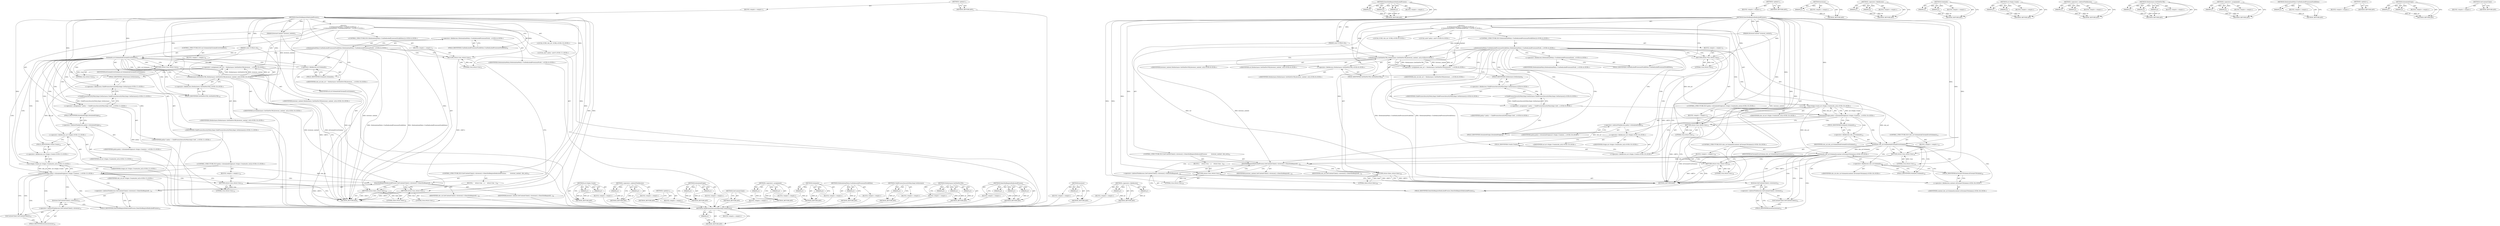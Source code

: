 digraph "GetContentClient" {
vulnerable_117 [label=<(METHOD,SiteInstance.GetSiteForURL)>];
vulnerable_118 [label=<(PARAM,p1)>];
vulnerable_119 [label=<(PARAM,p2)>];
vulnerable_120 [label=<(PARAM,p3)>];
vulnerable_121 [label=<(BLOCK,&lt;empty&gt;,&lt;empty&gt;)>];
vulnerable_122 [label=<(METHOD_RETURN,ANY)>];
vulnerable_142 [label=<(METHOD,DoesSiteRequireDedicatedProcess)>];
vulnerable_143 [label=<(PARAM,p1)>];
vulnerable_144 [label=<(PARAM,p2)>];
vulnerable_145 [label=<(PARAM,p3)>];
vulnerable_146 [label=<(BLOCK,&lt;empty&gt;,&lt;empty&gt;)>];
vulnerable_147 [label=<(METHOD_RETURN,ANY)>];
vulnerable_6 [label=<(METHOD,&lt;global&gt;)<SUB>1</SUB>>];
vulnerable_7 [label=<(BLOCK,&lt;empty&gt;,&lt;empty&gt;)<SUB>1</SUB>>];
vulnerable_8 [label=<(METHOD,DoesSiteRequireDedicatedProcess)<SUB>1</SUB>>];
vulnerable_9 [label=<(PARAM,BrowserContext* browser_context)<SUB>2</SUB>>];
vulnerable_10 [label=<(PARAM,const GURL&amp; url)<SUB>3</SUB>>];
vulnerable_11 [label="<(BLOCK,{
   if (SiteIsolationPolicy::UseDedicatedProce...,{
   if (SiteIsolationPolicy::UseDedicatedProce...)<SUB>3</SUB>>"];
vulnerable_12 [label="<(CONTROL_STRUCTURE,IF,if (SiteIsolationPolicy::UseDedicatedProcessesForAllSites()))<SUB>4</SUB>>"];
vulnerable_13 [label="<(SiteIsolationPolicy.UseDedicatedProcessesForAllSites,SiteIsolationPolicy::UseDedicatedProcessesForAl...)<SUB>4</SUB>>"];
vulnerable_14 [label="<(&lt;operator&gt;.fieldAccess,SiteIsolationPolicy::UseDedicatedProcessesForAl...)<SUB>4</SUB>>"];
vulnerable_15 [label="<(IDENTIFIER,SiteIsolationPolicy,SiteIsolationPolicy::UseDedicatedProcessesForAl...)<SUB>4</SUB>>"];
vulnerable_16 [label=<(FIELD_IDENTIFIER,UseDedicatedProcessesForAllSites,UseDedicatedProcessesForAllSites)<SUB>4</SUB>>];
vulnerable_17 [label=<(BLOCK,&lt;empty&gt;,&lt;empty&gt;)<SUB>5</SUB>>];
vulnerable_18 [label=<(RETURN,return true;,return true;)<SUB>5</SUB>>];
vulnerable_19 [label=<(LITERAL,true,return true;)<SUB>5</SUB>>];
vulnerable_20 [label=<(CONTROL_STRUCTURE,IF,if (url.SchemeIs(kChromeErrorScheme)))<SUB>7</SUB>>];
vulnerable_21 [label=<(SchemeIs,url.SchemeIs(kChromeErrorScheme))<SUB>7</SUB>>];
vulnerable_22 [label=<(&lt;operator&gt;.fieldAccess,url.SchemeIs)<SUB>7</SUB>>];
vulnerable_23 [label=<(IDENTIFIER,url,url.SchemeIs(kChromeErrorScheme))<SUB>7</SUB>>];
vulnerable_24 [label=<(FIELD_IDENTIFIER,SchemeIs,SchemeIs)<SUB>7</SUB>>];
vulnerable_25 [label=<(IDENTIFIER,kChromeErrorScheme,url.SchemeIs(kChromeErrorScheme))<SUB>7</SUB>>];
vulnerable_26 [label=<(BLOCK,&lt;empty&gt;,&lt;empty&gt;)<SUB>8</SUB>>];
vulnerable_27 [label=<(RETURN,return true;,return true;)<SUB>8</SUB>>];
vulnerable_28 [label=<(LITERAL,true,return true;)<SUB>8</SUB>>];
vulnerable_29 [label="<(LOCAL,GURL site_url: GURL)<SUB>10</SUB>>"];
vulnerable_30 [label="<(&lt;operator&gt;.assignment,site_url = SiteInstance::GetSiteForURL(browser_...)<SUB>10</SUB>>"];
vulnerable_31 [label="<(IDENTIFIER,site_url,site_url = SiteInstance::GetSiteForURL(browser_...)<SUB>10</SUB>>"];
vulnerable_32 [label="<(SiteInstance.GetSiteForURL,SiteInstance::GetSiteForURL(browser_context, url))<SUB>10</SUB>>"];
vulnerable_33 [label="<(&lt;operator&gt;.fieldAccess,SiteInstance::GetSiteForURL)<SUB>10</SUB>>"];
vulnerable_34 [label="<(IDENTIFIER,SiteInstance,SiteInstance::GetSiteForURL(browser_context, url))<SUB>10</SUB>>"];
vulnerable_35 [label=<(FIELD_IDENTIFIER,GetSiteForURL,GetSiteForURL)<SUB>10</SUB>>];
vulnerable_36 [label="<(IDENTIFIER,browser_context,SiteInstance::GetSiteForURL(browser_context, url))<SUB>10</SUB>>"];
vulnerable_37 [label="<(IDENTIFIER,url,SiteInstance::GetSiteForURL(browser_context, url))<SUB>10</SUB>>"];
vulnerable_38 [label="<(LOCAL,auto* policy: auto*)<SUB>11</SUB>>"];
vulnerable_39 [label="<(&lt;operator&gt;.assignment,* policy = ChildProcessSecurityPolicyImpl::GetI...)<SUB>11</SUB>>"];
vulnerable_40 [label="<(IDENTIFIER,policy,* policy = ChildProcessSecurityPolicyImpl::GetI...)<SUB>11</SUB>>"];
vulnerable_41 [label="<(ChildProcessSecurityPolicyImpl.GetInstance,ChildProcessSecurityPolicyImpl::GetInstance())<SUB>11</SUB>>"];
vulnerable_42 [label="<(&lt;operator&gt;.fieldAccess,ChildProcessSecurityPolicyImpl::GetInstance)<SUB>11</SUB>>"];
vulnerable_43 [label="<(IDENTIFIER,ChildProcessSecurityPolicyImpl,ChildProcessSecurityPolicyImpl::GetInstance())<SUB>11</SUB>>"];
vulnerable_44 [label=<(FIELD_IDENTIFIER,GetInstance,GetInstance)<SUB>11</SUB>>];
vulnerable_45 [label="<(CONTROL_STRUCTURE,IF,if (policy-&gt;IsIsolatedOrigin(url::Origin::Create(site_url))))<SUB>12</SUB>>"];
vulnerable_46 [label="<(IsIsolatedOrigin,policy-&gt;IsIsolatedOrigin(url::Origin::Create(si...)<SUB>12</SUB>>"];
vulnerable_47 [label=<(&lt;operator&gt;.indirectFieldAccess,policy-&gt;IsIsolatedOrigin)<SUB>12</SUB>>];
vulnerable_48 [label="<(IDENTIFIER,policy,policy-&gt;IsIsolatedOrigin(url::Origin::Create(si...)<SUB>12</SUB>>"];
vulnerable_49 [label=<(FIELD_IDENTIFIER,IsIsolatedOrigin,IsIsolatedOrigin)<SUB>12</SUB>>];
vulnerable_50 [label="<(url.Origin.Create,url::Origin::Create(site_url))<SUB>12</SUB>>"];
vulnerable_51 [label="<(&lt;operator&gt;.fieldAccess,url::Origin::Create)<SUB>12</SUB>>"];
vulnerable_52 [label="<(&lt;operator&gt;.fieldAccess,url::Origin)<SUB>12</SUB>>"];
vulnerable_53 [label="<(IDENTIFIER,url,url::Origin::Create(site_url))<SUB>12</SUB>>"];
vulnerable_54 [label="<(IDENTIFIER,Origin,url::Origin::Create(site_url))<SUB>12</SUB>>"];
vulnerable_55 [label=<(FIELD_IDENTIFIER,Create,Create)<SUB>12</SUB>>];
vulnerable_56 [label="<(IDENTIFIER,site_url,url::Origin::Create(site_url))<SUB>12</SUB>>"];
vulnerable_57 [label=<(BLOCK,&lt;empty&gt;,&lt;empty&gt;)<SUB>13</SUB>>];
vulnerable_58 [label=<(RETURN,return true;,return true;)<SUB>13</SUB>>];
vulnerable_59 [label=<(LITERAL,true,return true;)<SUB>13</SUB>>];
vulnerable_60 [label=<(CONTROL_STRUCTURE,IF,if (GetContentClient()-&gt;browser()-&gt;DoesSiteRequireDedicatedProcess(
          browser_context, site_url)))<SUB>15</SUB>>];
vulnerable_61 [label=<(DoesSiteRequireDedicatedProcess,GetContentClient()-&gt;browser()-&gt;DoesSiteRequireD...)<SUB>15</SUB>>];
vulnerable_62 [label=<(&lt;operator&gt;.indirectFieldAccess,GetContentClient()-&gt;browser()-&gt;DoesSiteRequireD...)<SUB>15</SUB>>];
vulnerable_63 [label=<(browser,GetContentClient()-&gt;browser())<SUB>15</SUB>>];
vulnerable_64 [label=<(&lt;operator&gt;.indirectFieldAccess,GetContentClient()-&gt;browser)<SUB>15</SUB>>];
vulnerable_65 [label=<(GetContentClient,GetContentClient())<SUB>15</SUB>>];
vulnerable_66 [label=<(FIELD_IDENTIFIER,browser,browser)<SUB>15</SUB>>];
vulnerable_67 [label=<(FIELD_IDENTIFIER,DoesSiteRequireDedicatedProcess,DoesSiteRequireDedicatedProcess)<SUB>15</SUB>>];
vulnerable_68 [label=<(IDENTIFIER,browser_context,GetContentClient()-&gt;browser()-&gt;DoesSiteRequireD...)<SUB>16</SUB>>];
vulnerable_69 [label=<(IDENTIFIER,site_url,GetContentClient()-&gt;browser()-&gt;DoesSiteRequireD...)<SUB>16</SUB>>];
vulnerable_70 [label=<(BLOCK,{
    return true;
  },{
    return true;
  })<SUB>16</SUB>>];
vulnerable_71 [label=<(RETURN,return true;,return true;)<SUB>17</SUB>>];
vulnerable_72 [label=<(LITERAL,true,return true;)<SUB>17</SUB>>];
vulnerable_73 [label=<(RETURN,return false;,return false;)<SUB>20</SUB>>];
vulnerable_74 [label=<(LITERAL,false,return false;)<SUB>20</SUB>>];
vulnerable_75 [label=<(METHOD_RETURN,bool)<SUB>1</SUB>>];
vulnerable_77 [label=<(METHOD_RETURN,ANY)<SUB>1</SUB>>];
vulnerable_148 [label=<(METHOD,browser)>];
vulnerable_149 [label=<(PARAM,p1)>];
vulnerable_150 [label=<(BLOCK,&lt;empty&gt;,&lt;empty&gt;)>];
vulnerable_151 [label=<(METHOD_RETURN,ANY)>];
vulnerable_102 [label=<(METHOD,&lt;operator&gt;.fieldAccess)>];
vulnerable_103 [label=<(PARAM,p1)>];
vulnerable_104 [label=<(PARAM,p2)>];
vulnerable_105 [label=<(BLOCK,&lt;empty&gt;,&lt;empty&gt;)>];
vulnerable_106 [label=<(METHOD_RETURN,ANY)>];
vulnerable_137 [label=<(METHOD,url.Origin.Create)>];
vulnerable_138 [label=<(PARAM,p1)>];
vulnerable_139 [label=<(PARAM,p2)>];
vulnerable_140 [label=<(BLOCK,&lt;empty&gt;,&lt;empty&gt;)>];
vulnerable_141 [label=<(METHOD_RETURN,ANY)>];
vulnerable_132 [label=<(METHOD,&lt;operator&gt;.indirectFieldAccess)>];
vulnerable_133 [label=<(PARAM,p1)>];
vulnerable_134 [label=<(PARAM,p2)>];
vulnerable_135 [label=<(BLOCK,&lt;empty&gt;,&lt;empty&gt;)>];
vulnerable_136 [label=<(METHOD_RETURN,ANY)>];
vulnerable_127 [label=<(METHOD,IsIsolatedOrigin)>];
vulnerable_128 [label=<(PARAM,p1)>];
vulnerable_129 [label=<(PARAM,p2)>];
vulnerable_130 [label=<(BLOCK,&lt;empty&gt;,&lt;empty&gt;)>];
vulnerable_131 [label=<(METHOD_RETURN,ANY)>];
vulnerable_112 [label=<(METHOD,&lt;operator&gt;.assignment)>];
vulnerable_113 [label=<(PARAM,p1)>];
vulnerable_114 [label=<(PARAM,p2)>];
vulnerable_115 [label=<(BLOCK,&lt;empty&gt;,&lt;empty&gt;)>];
vulnerable_116 [label=<(METHOD_RETURN,ANY)>];
vulnerable_107 [label=<(METHOD,SchemeIs)>];
vulnerable_108 [label=<(PARAM,p1)>];
vulnerable_109 [label=<(PARAM,p2)>];
vulnerable_110 [label=<(BLOCK,&lt;empty&gt;,&lt;empty&gt;)>];
vulnerable_111 [label=<(METHOD_RETURN,ANY)>];
vulnerable_98 [label=<(METHOD,SiteIsolationPolicy.UseDedicatedProcessesForAllSites)>];
vulnerable_99 [label=<(PARAM,p1)>];
vulnerable_100 [label=<(BLOCK,&lt;empty&gt;,&lt;empty&gt;)>];
vulnerable_101 [label=<(METHOD_RETURN,ANY)>];
vulnerable_92 [label=<(METHOD,&lt;global&gt;)<SUB>1</SUB>>];
vulnerable_93 [label=<(BLOCK,&lt;empty&gt;,&lt;empty&gt;)>];
vulnerable_94 [label=<(METHOD_RETURN,ANY)>];
vulnerable_123 [label=<(METHOD,ChildProcessSecurityPolicyImpl.GetInstance)>];
vulnerable_124 [label=<(PARAM,p1)>];
vulnerable_125 [label=<(BLOCK,&lt;empty&gt;,&lt;empty&gt;)>];
vulnerable_126 [label=<(METHOD_RETURN,ANY)>];
vulnerable_152 [label=<(METHOD,GetContentClient)>];
vulnerable_153 [label=<(BLOCK,&lt;empty&gt;,&lt;empty&gt;)>];
vulnerable_154 [label=<(METHOD_RETURN,ANY)>];
fixed_129 [label=<(METHOD,ChildProcessSecurityPolicyImpl.GetInstance)>];
fixed_130 [label=<(PARAM,p1)>];
fixed_131 [label=<(BLOCK,&lt;empty&gt;,&lt;empty&gt;)>];
fixed_132 [label=<(METHOD_RETURN,ANY)>];
fixed_153 [label=<(METHOD,DoesSiteRequireDedicatedProcess)>];
fixed_154 [label=<(PARAM,p1)>];
fixed_155 [label=<(PARAM,p2)>];
fixed_156 [label=<(PARAM,p3)>];
fixed_157 [label=<(BLOCK,&lt;empty&gt;,&lt;empty&gt;)>];
fixed_158 [label=<(METHOD_RETURN,ANY)>];
fixed_6 [label=<(METHOD,&lt;global&gt;)<SUB>1</SUB>>];
fixed_7 [label=<(BLOCK,&lt;empty&gt;,&lt;empty&gt;)<SUB>1</SUB>>];
fixed_8 [label=<(METHOD,DoesSiteRequireDedicatedProcess)<SUB>1</SUB>>];
fixed_9 [label=<(PARAM,BrowserContext* browser_context)<SUB>2</SUB>>];
fixed_10 [label=<(PARAM,const GURL&amp; url)<SUB>3</SUB>>];
fixed_11 [label="<(BLOCK,{
   if (SiteIsolationPolicy::UseDedicatedProce...,{
   if (SiteIsolationPolicy::UseDedicatedProce...)<SUB>3</SUB>>"];
fixed_12 [label="<(CONTROL_STRUCTURE,IF,if (SiteIsolationPolicy::UseDedicatedProcessesForAllSites()))<SUB>4</SUB>>"];
fixed_13 [label="<(SiteIsolationPolicy.UseDedicatedProcessesForAllSites,SiteIsolationPolicy::UseDedicatedProcessesForAl...)<SUB>4</SUB>>"];
fixed_14 [label="<(&lt;operator&gt;.fieldAccess,SiteIsolationPolicy::UseDedicatedProcessesForAl...)<SUB>4</SUB>>"];
fixed_15 [label="<(IDENTIFIER,SiteIsolationPolicy,SiteIsolationPolicy::UseDedicatedProcessesForAl...)<SUB>4</SUB>>"];
fixed_16 [label=<(FIELD_IDENTIFIER,UseDedicatedProcessesForAllSites,UseDedicatedProcessesForAllSites)<SUB>4</SUB>>];
fixed_17 [label=<(BLOCK,&lt;empty&gt;,&lt;empty&gt;)<SUB>5</SUB>>];
fixed_18 [label=<(RETURN,return true;,return true;)<SUB>5</SUB>>];
fixed_19 [label=<(LITERAL,true,return true;)<SUB>5</SUB>>];
fixed_20 [label="<(LOCAL,GURL site_url: GURL)<SUB>8</SUB>>"];
fixed_21 [label="<(&lt;operator&gt;.assignment,site_url = SiteInstance::GetSiteForURL(browser_...)<SUB>8</SUB>>"];
fixed_22 [label="<(IDENTIFIER,site_url,site_url = SiteInstance::GetSiteForURL(browser_...)<SUB>8</SUB>>"];
fixed_23 [label="<(SiteInstance.GetSiteForURL,SiteInstance::GetSiteForURL(browser_context, url))<SUB>8</SUB>>"];
fixed_24 [label="<(&lt;operator&gt;.fieldAccess,SiteInstance::GetSiteForURL)<SUB>8</SUB>>"];
fixed_25 [label="<(IDENTIFIER,SiteInstance,SiteInstance::GetSiteForURL(browser_context, url))<SUB>8</SUB>>"];
fixed_26 [label=<(FIELD_IDENTIFIER,GetSiteForURL,GetSiteForURL)<SUB>8</SUB>>];
fixed_27 [label="<(IDENTIFIER,browser_context,SiteInstance::GetSiteForURL(browser_context, url))<SUB>8</SUB>>"];
fixed_28 [label="<(IDENTIFIER,url,SiteInstance::GetSiteForURL(browser_context, url))<SUB>8</SUB>>"];
fixed_29 [label="<(LOCAL,auto* policy: auto*)<SUB>9</SUB>>"];
fixed_30 [label="<(&lt;operator&gt;.assignment,* policy = ChildProcessSecurityPolicyImpl::GetI...)<SUB>9</SUB>>"];
fixed_31 [label="<(IDENTIFIER,policy,* policy = ChildProcessSecurityPolicyImpl::GetI...)<SUB>9</SUB>>"];
fixed_32 [label="<(ChildProcessSecurityPolicyImpl.GetInstance,ChildProcessSecurityPolicyImpl::GetInstance())<SUB>9</SUB>>"];
fixed_33 [label="<(&lt;operator&gt;.fieldAccess,ChildProcessSecurityPolicyImpl::GetInstance)<SUB>9</SUB>>"];
fixed_34 [label="<(IDENTIFIER,ChildProcessSecurityPolicyImpl,ChildProcessSecurityPolicyImpl::GetInstance())<SUB>9</SUB>>"];
fixed_35 [label=<(FIELD_IDENTIFIER,GetInstance,GetInstance)<SUB>9</SUB>>];
fixed_36 [label="<(CONTROL_STRUCTURE,IF,if (policy-&gt;IsIsolatedOrigin(url::Origin::Create(site_url))))<SUB>10</SUB>>"];
fixed_37 [label="<(IsIsolatedOrigin,policy-&gt;IsIsolatedOrigin(url::Origin::Create(si...)<SUB>10</SUB>>"];
fixed_38 [label=<(&lt;operator&gt;.indirectFieldAccess,policy-&gt;IsIsolatedOrigin)<SUB>10</SUB>>];
fixed_39 [label="<(IDENTIFIER,policy,policy-&gt;IsIsolatedOrigin(url::Origin::Create(si...)<SUB>10</SUB>>"];
fixed_40 [label=<(FIELD_IDENTIFIER,IsIsolatedOrigin,IsIsolatedOrigin)<SUB>10</SUB>>];
fixed_41 [label="<(url.Origin.Create,url::Origin::Create(site_url))<SUB>10</SUB>>"];
fixed_42 [label="<(&lt;operator&gt;.fieldAccess,url::Origin::Create)<SUB>10</SUB>>"];
fixed_43 [label="<(&lt;operator&gt;.fieldAccess,url::Origin)<SUB>10</SUB>>"];
fixed_44 [label="<(IDENTIFIER,url,url::Origin::Create(site_url))<SUB>10</SUB>>"];
fixed_45 [label="<(IDENTIFIER,Origin,url::Origin::Create(site_url))<SUB>10</SUB>>"];
fixed_46 [label=<(FIELD_IDENTIFIER,Create,Create)<SUB>10</SUB>>];
fixed_47 [label="<(IDENTIFIER,site_url,url::Origin::Create(site_url))<SUB>10</SUB>>"];
fixed_48 [label=<(BLOCK,&lt;empty&gt;,&lt;empty&gt;)<SUB>11</SUB>>];
fixed_49 [label=<(RETURN,return true;,return true;)<SUB>11</SUB>>];
fixed_50 [label=<(LITERAL,true,return true;)<SUB>11</SUB>>];
fixed_51 [label=<(CONTROL_STRUCTURE,IF,if (site_url.SchemeIs(kChromeErrorScheme)))<SUB>13</SUB>>];
fixed_52 [label=<(SchemeIs,site_url.SchemeIs(kChromeErrorScheme))<SUB>13</SUB>>];
fixed_53 [label=<(&lt;operator&gt;.fieldAccess,site_url.SchemeIs)<SUB>13</SUB>>];
fixed_54 [label=<(IDENTIFIER,site_url,site_url.SchemeIs(kChromeErrorScheme))<SUB>13</SUB>>];
fixed_55 [label=<(FIELD_IDENTIFIER,SchemeIs,SchemeIs)<SUB>13</SUB>>];
fixed_56 [label=<(IDENTIFIER,kChromeErrorScheme,site_url.SchemeIs(kChromeErrorScheme))<SUB>13</SUB>>];
fixed_57 [label=<(BLOCK,&lt;empty&gt;,&lt;empty&gt;)<SUB>14</SUB>>];
fixed_58 [label=<(RETURN,return true;,return true;)<SUB>14</SUB>>];
fixed_59 [label=<(LITERAL,true,return true;)<SUB>14</SUB>>];
fixed_60 [label="<(CONTROL_STRUCTURE,IF,if (site_url.SchemeIs(content::kChromeUIScheme)))<SUB>18</SUB>>"];
fixed_61 [label="<(SchemeIs,site_url.SchemeIs(content::kChromeUIScheme))<SUB>18</SUB>>"];
fixed_62 [label=<(&lt;operator&gt;.fieldAccess,site_url.SchemeIs)<SUB>18</SUB>>];
fixed_63 [label="<(IDENTIFIER,site_url,site_url.SchemeIs(content::kChromeUIScheme))<SUB>18</SUB>>"];
fixed_64 [label=<(FIELD_IDENTIFIER,SchemeIs,SchemeIs)<SUB>18</SUB>>];
fixed_65 [label="<(&lt;operator&gt;.fieldAccess,content::kChromeUIScheme)<SUB>18</SUB>>"];
fixed_66 [label="<(IDENTIFIER,content,site_url.SchemeIs(content::kChromeUIScheme))<SUB>18</SUB>>"];
fixed_67 [label=<(FIELD_IDENTIFIER,kChromeUIScheme,kChromeUIScheme)<SUB>18</SUB>>];
fixed_68 [label=<(BLOCK,&lt;empty&gt;,&lt;empty&gt;)<SUB>19</SUB>>];
fixed_69 [label=<(RETURN,return true;,return true;)<SUB>19</SUB>>];
fixed_70 [label=<(LITERAL,true,return true;)<SUB>19</SUB>>];
fixed_71 [label=<(CONTROL_STRUCTURE,IF,if (GetContentClient()-&gt;browser()-&gt;DoesSiteRequireDedicatedProcess(
          browser_context, site_url)))<SUB>21</SUB>>];
fixed_72 [label=<(DoesSiteRequireDedicatedProcess,GetContentClient()-&gt;browser()-&gt;DoesSiteRequireD...)<SUB>21</SUB>>];
fixed_73 [label=<(&lt;operator&gt;.indirectFieldAccess,GetContentClient()-&gt;browser()-&gt;DoesSiteRequireD...)<SUB>21</SUB>>];
fixed_74 [label=<(browser,GetContentClient()-&gt;browser())<SUB>21</SUB>>];
fixed_75 [label=<(&lt;operator&gt;.indirectFieldAccess,GetContentClient()-&gt;browser)<SUB>21</SUB>>];
fixed_76 [label=<(GetContentClient,GetContentClient())<SUB>21</SUB>>];
fixed_77 [label=<(FIELD_IDENTIFIER,browser,browser)<SUB>21</SUB>>];
fixed_78 [label=<(FIELD_IDENTIFIER,DoesSiteRequireDedicatedProcess,DoesSiteRequireDedicatedProcess)<SUB>21</SUB>>];
fixed_79 [label=<(IDENTIFIER,browser_context,GetContentClient()-&gt;browser()-&gt;DoesSiteRequireD...)<SUB>22</SUB>>];
fixed_80 [label=<(IDENTIFIER,site_url,GetContentClient()-&gt;browser()-&gt;DoesSiteRequireD...)<SUB>22</SUB>>];
fixed_81 [label=<(BLOCK,{
    return true;
  },{
    return true;
  })<SUB>22</SUB>>];
fixed_82 [label=<(RETURN,return true;,return true;)<SUB>23</SUB>>];
fixed_83 [label=<(LITERAL,true,return true;)<SUB>23</SUB>>];
fixed_84 [label=<(RETURN,return false;,return false;)<SUB>26</SUB>>];
fixed_85 [label=<(LITERAL,false,return false;)<SUB>26</SUB>>];
fixed_86 [label=<(METHOD_RETURN,bool)<SUB>1</SUB>>];
fixed_88 [label=<(METHOD_RETURN,ANY)<SUB>1</SUB>>];
fixed_159 [label=<(METHOD,browser)>];
fixed_160 [label=<(PARAM,p1)>];
fixed_161 [label=<(BLOCK,&lt;empty&gt;,&lt;empty&gt;)>];
fixed_162 [label=<(METHOD_RETURN,ANY)>];
fixed_113 [label=<(METHOD,&lt;operator&gt;.fieldAccess)>];
fixed_114 [label=<(PARAM,p1)>];
fixed_115 [label=<(PARAM,p2)>];
fixed_116 [label=<(BLOCK,&lt;empty&gt;,&lt;empty&gt;)>];
fixed_117 [label=<(METHOD_RETURN,ANY)>];
fixed_148 [label=<(METHOD,SchemeIs)>];
fixed_149 [label=<(PARAM,p1)>];
fixed_150 [label=<(PARAM,p2)>];
fixed_151 [label=<(BLOCK,&lt;empty&gt;,&lt;empty&gt;)>];
fixed_152 [label=<(METHOD_RETURN,ANY)>];
fixed_143 [label=<(METHOD,url.Origin.Create)>];
fixed_144 [label=<(PARAM,p1)>];
fixed_145 [label=<(PARAM,p2)>];
fixed_146 [label=<(BLOCK,&lt;empty&gt;,&lt;empty&gt;)>];
fixed_147 [label=<(METHOD_RETURN,ANY)>];
fixed_138 [label=<(METHOD,&lt;operator&gt;.indirectFieldAccess)>];
fixed_139 [label=<(PARAM,p1)>];
fixed_140 [label=<(PARAM,p2)>];
fixed_141 [label=<(BLOCK,&lt;empty&gt;,&lt;empty&gt;)>];
fixed_142 [label=<(METHOD_RETURN,ANY)>];
fixed_123 [label=<(METHOD,SiteInstance.GetSiteForURL)>];
fixed_124 [label=<(PARAM,p1)>];
fixed_125 [label=<(PARAM,p2)>];
fixed_126 [label=<(PARAM,p3)>];
fixed_127 [label=<(BLOCK,&lt;empty&gt;,&lt;empty&gt;)>];
fixed_128 [label=<(METHOD_RETURN,ANY)>];
fixed_118 [label=<(METHOD,&lt;operator&gt;.assignment)>];
fixed_119 [label=<(PARAM,p1)>];
fixed_120 [label=<(PARAM,p2)>];
fixed_121 [label=<(BLOCK,&lt;empty&gt;,&lt;empty&gt;)>];
fixed_122 [label=<(METHOD_RETURN,ANY)>];
fixed_109 [label=<(METHOD,SiteIsolationPolicy.UseDedicatedProcessesForAllSites)>];
fixed_110 [label=<(PARAM,p1)>];
fixed_111 [label=<(BLOCK,&lt;empty&gt;,&lt;empty&gt;)>];
fixed_112 [label=<(METHOD_RETURN,ANY)>];
fixed_103 [label=<(METHOD,&lt;global&gt;)<SUB>1</SUB>>];
fixed_104 [label=<(BLOCK,&lt;empty&gt;,&lt;empty&gt;)>];
fixed_105 [label=<(METHOD_RETURN,ANY)>];
fixed_133 [label=<(METHOD,IsIsolatedOrigin)>];
fixed_134 [label=<(PARAM,p1)>];
fixed_135 [label=<(PARAM,p2)>];
fixed_136 [label=<(BLOCK,&lt;empty&gt;,&lt;empty&gt;)>];
fixed_137 [label=<(METHOD_RETURN,ANY)>];
fixed_163 [label=<(METHOD,GetContentClient)>];
fixed_164 [label=<(BLOCK,&lt;empty&gt;,&lt;empty&gt;)>];
fixed_165 [label=<(METHOD_RETURN,ANY)>];
vulnerable_117 -> vulnerable_118  [key=0, label="AST: "];
vulnerable_117 -> vulnerable_118  [key=1, label="DDG: "];
vulnerable_117 -> vulnerable_121  [key=0, label="AST: "];
vulnerable_117 -> vulnerable_119  [key=0, label="AST: "];
vulnerable_117 -> vulnerable_119  [key=1, label="DDG: "];
vulnerable_117 -> vulnerable_122  [key=0, label="AST: "];
vulnerable_117 -> vulnerable_122  [key=1, label="CFG: "];
vulnerable_117 -> vulnerable_120  [key=0, label="AST: "];
vulnerable_117 -> vulnerable_120  [key=1, label="DDG: "];
vulnerable_118 -> vulnerable_122  [key=0, label="DDG: p1"];
vulnerable_119 -> vulnerable_122  [key=0, label="DDG: p2"];
vulnerable_120 -> vulnerable_122  [key=0, label="DDG: p3"];
vulnerable_121 -> fixed_129  [key=0];
vulnerable_122 -> fixed_129  [key=0];
vulnerable_142 -> vulnerable_143  [key=0, label="AST: "];
vulnerable_142 -> vulnerable_143  [key=1, label="DDG: "];
vulnerable_142 -> vulnerable_146  [key=0, label="AST: "];
vulnerable_142 -> vulnerable_144  [key=0, label="AST: "];
vulnerable_142 -> vulnerable_144  [key=1, label="DDG: "];
vulnerable_142 -> vulnerable_147  [key=0, label="AST: "];
vulnerable_142 -> vulnerable_147  [key=1, label="CFG: "];
vulnerable_142 -> vulnerable_145  [key=0, label="AST: "];
vulnerable_142 -> vulnerable_145  [key=1, label="DDG: "];
vulnerable_143 -> vulnerable_147  [key=0, label="DDG: p1"];
vulnerable_144 -> vulnerable_147  [key=0, label="DDG: p2"];
vulnerable_145 -> vulnerable_147  [key=0, label="DDG: p3"];
vulnerable_146 -> fixed_129  [key=0];
vulnerable_147 -> fixed_129  [key=0];
vulnerable_6 -> vulnerable_7  [key=0, label="AST: "];
vulnerable_6 -> vulnerable_77  [key=0, label="AST: "];
vulnerable_6 -> vulnerable_77  [key=1, label="CFG: "];
vulnerable_7 -> vulnerable_8  [key=0, label="AST: "];
vulnerable_8 -> vulnerable_9  [key=0, label="AST: "];
vulnerable_8 -> vulnerable_9  [key=1, label="DDG: "];
vulnerable_8 -> vulnerable_10  [key=0, label="AST: "];
vulnerable_8 -> vulnerable_10  [key=1, label="DDG: "];
vulnerable_8 -> vulnerable_11  [key=0, label="AST: "];
vulnerable_8 -> vulnerable_75  [key=0, label="AST: "];
vulnerable_8 -> vulnerable_16  [key=0, label="CFG: "];
vulnerable_8 -> vulnerable_73  [key=0, label="DDG: "];
vulnerable_8 -> vulnerable_74  [key=0, label="DDG: "];
vulnerable_8 -> vulnerable_18  [key=0, label="DDG: "];
vulnerable_8 -> vulnerable_21  [key=0, label="DDG: "];
vulnerable_8 -> vulnerable_27  [key=0, label="DDG: "];
vulnerable_8 -> vulnerable_32  [key=0, label="DDG: "];
vulnerable_8 -> vulnerable_58  [key=0, label="DDG: "];
vulnerable_8 -> vulnerable_61  [key=0, label="DDG: "];
vulnerable_8 -> vulnerable_71  [key=0, label="DDG: "];
vulnerable_8 -> vulnerable_19  [key=0, label="DDG: "];
vulnerable_8 -> vulnerable_28  [key=0, label="DDG: "];
vulnerable_8 -> vulnerable_50  [key=0, label="DDG: "];
vulnerable_8 -> vulnerable_59  [key=0, label="DDG: "];
vulnerable_8 -> vulnerable_72  [key=0, label="DDG: "];
vulnerable_9 -> vulnerable_75  [key=0, label="DDG: browser_context"];
vulnerable_9 -> vulnerable_32  [key=0, label="DDG: browser_context"];
vulnerable_10 -> vulnerable_75  [key=0, label="DDG: url"];
vulnerable_10 -> vulnerable_21  [key=0, label="DDG: url"];
vulnerable_10 -> vulnerable_32  [key=0, label="DDG: url"];
vulnerable_11 -> vulnerable_12  [key=0, label="AST: "];
vulnerable_11 -> vulnerable_20  [key=0, label="AST: "];
vulnerable_11 -> vulnerable_29  [key=0, label="AST: "];
vulnerable_11 -> vulnerable_30  [key=0, label="AST: "];
vulnerable_11 -> vulnerable_38  [key=0, label="AST: "];
vulnerable_11 -> vulnerable_39  [key=0, label="AST: "];
vulnerable_11 -> vulnerable_45  [key=0, label="AST: "];
vulnerable_11 -> vulnerable_60  [key=0, label="AST: "];
vulnerable_11 -> vulnerable_73  [key=0, label="AST: "];
vulnerable_12 -> vulnerable_13  [key=0, label="AST: "];
vulnerable_12 -> vulnerable_17  [key=0, label="AST: "];
vulnerable_13 -> vulnerable_14  [key=0, label="AST: "];
vulnerable_13 -> vulnerable_18  [key=0, label="CFG: "];
vulnerable_13 -> vulnerable_18  [key=1, label="CDG: "];
vulnerable_13 -> vulnerable_24  [key=0, label="CFG: "];
vulnerable_13 -> vulnerable_24  [key=1, label="CDG: "];
vulnerable_13 -> vulnerable_75  [key=0, label="DDG: SiteIsolationPolicy::UseDedicatedProcessesForAllSites"];
vulnerable_13 -> vulnerable_75  [key=1, label="DDG: SiteIsolationPolicy::UseDedicatedProcessesForAllSites()"];
vulnerable_13 -> vulnerable_21  [key=0, label="CDG: "];
vulnerable_13 -> vulnerable_22  [key=0, label="CDG: "];
vulnerable_14 -> vulnerable_15  [key=0, label="AST: "];
vulnerable_14 -> vulnerable_16  [key=0, label="AST: "];
vulnerable_14 -> vulnerable_13  [key=0, label="CFG: "];
vulnerable_15 -> fixed_129  [key=0];
vulnerable_16 -> vulnerable_14  [key=0, label="CFG: "];
vulnerable_17 -> vulnerable_18  [key=0, label="AST: "];
vulnerable_18 -> vulnerable_19  [key=0, label="AST: "];
vulnerable_18 -> vulnerable_75  [key=0, label="CFG: "];
vulnerable_18 -> vulnerable_75  [key=1, label="DDG: &lt;RET&gt;"];
vulnerable_19 -> vulnerable_18  [key=0, label="DDG: true"];
vulnerable_20 -> vulnerable_21  [key=0, label="AST: "];
vulnerable_20 -> vulnerable_26  [key=0, label="AST: "];
vulnerable_21 -> vulnerable_22  [key=0, label="AST: "];
vulnerable_21 -> vulnerable_25  [key=0, label="AST: "];
vulnerable_21 -> vulnerable_27  [key=0, label="CFG: "];
vulnerable_21 -> vulnerable_27  [key=1, label="CDG: "];
vulnerable_21 -> vulnerable_35  [key=0, label="CFG: "];
vulnerable_21 -> vulnerable_35  [key=1, label="CDG: "];
vulnerable_21 -> vulnerable_75  [key=0, label="DDG: kChromeErrorScheme"];
vulnerable_21 -> vulnerable_32  [key=0, label="DDG: url.SchemeIs"];
vulnerable_21 -> vulnerable_32  [key=1, label="CDG: "];
vulnerable_21 -> vulnerable_47  [key=0, label="CDG: "];
vulnerable_21 -> vulnerable_30  [key=0, label="CDG: "];
vulnerable_21 -> vulnerable_49  [key=0, label="CDG: "];
vulnerable_21 -> vulnerable_42  [key=0, label="CDG: "];
vulnerable_21 -> vulnerable_51  [key=0, label="CDG: "];
vulnerable_21 -> vulnerable_52  [key=0, label="CDG: "];
vulnerable_21 -> vulnerable_46  [key=0, label="CDG: "];
vulnerable_21 -> vulnerable_50  [key=0, label="CDG: "];
vulnerable_21 -> vulnerable_44  [key=0, label="CDG: "];
vulnerable_21 -> vulnerable_33  [key=0, label="CDG: "];
vulnerable_21 -> vulnerable_41  [key=0, label="CDG: "];
vulnerable_21 -> vulnerable_55  [key=0, label="CDG: "];
vulnerable_21 -> vulnerable_39  [key=0, label="CDG: "];
vulnerable_22 -> vulnerable_23  [key=0, label="AST: "];
vulnerable_22 -> vulnerable_24  [key=0, label="AST: "];
vulnerable_22 -> vulnerable_21  [key=0, label="CFG: "];
vulnerable_23 -> fixed_129  [key=0];
vulnerable_24 -> vulnerable_22  [key=0, label="CFG: "];
vulnerable_25 -> fixed_129  [key=0];
vulnerable_26 -> vulnerable_27  [key=0, label="AST: "];
vulnerable_27 -> vulnerable_28  [key=0, label="AST: "];
vulnerable_27 -> vulnerable_75  [key=0, label="CFG: "];
vulnerable_27 -> vulnerable_75  [key=1, label="DDG: &lt;RET&gt;"];
vulnerable_28 -> vulnerable_27  [key=0, label="DDG: true"];
vulnerable_29 -> fixed_129  [key=0];
vulnerable_30 -> vulnerable_31  [key=0, label="AST: "];
vulnerable_30 -> vulnerable_32  [key=0, label="AST: "];
vulnerable_30 -> vulnerable_44  [key=0, label="CFG: "];
vulnerable_30 -> vulnerable_50  [key=0, label="DDG: site_url"];
vulnerable_31 -> fixed_129  [key=0];
vulnerable_32 -> vulnerable_33  [key=0, label="AST: "];
vulnerable_32 -> vulnerable_36  [key=0, label="AST: "];
vulnerable_32 -> vulnerable_37  [key=0, label="AST: "];
vulnerable_32 -> vulnerable_30  [key=0, label="CFG: "];
vulnerable_32 -> vulnerable_30  [key=1, label="DDG: SiteInstance::GetSiteForURL"];
vulnerable_32 -> vulnerable_30  [key=2, label="DDG: browser_context"];
vulnerable_32 -> vulnerable_30  [key=3, label="DDG: url"];
vulnerable_32 -> vulnerable_61  [key=0, label="DDG: browser_context"];
vulnerable_33 -> vulnerable_34  [key=0, label="AST: "];
vulnerable_33 -> vulnerable_35  [key=0, label="AST: "];
vulnerable_33 -> vulnerable_32  [key=0, label="CFG: "];
vulnerable_34 -> fixed_129  [key=0];
vulnerable_35 -> vulnerable_33  [key=0, label="CFG: "];
vulnerable_36 -> fixed_129  [key=0];
vulnerable_37 -> fixed_129  [key=0];
vulnerable_38 -> fixed_129  [key=0];
vulnerable_39 -> vulnerable_40  [key=0, label="AST: "];
vulnerable_39 -> vulnerable_41  [key=0, label="AST: "];
vulnerable_39 -> vulnerable_49  [key=0, label="CFG: "];
vulnerable_39 -> vulnerable_46  [key=0, label="DDG: policy"];
vulnerable_40 -> fixed_129  [key=0];
vulnerable_41 -> vulnerable_42  [key=0, label="AST: "];
vulnerable_41 -> vulnerable_39  [key=0, label="CFG: "];
vulnerable_41 -> vulnerable_39  [key=1, label="DDG: ChildProcessSecurityPolicyImpl::GetInstance"];
vulnerable_42 -> vulnerable_43  [key=0, label="AST: "];
vulnerable_42 -> vulnerable_44  [key=0, label="AST: "];
vulnerable_42 -> vulnerable_41  [key=0, label="CFG: "];
vulnerable_43 -> fixed_129  [key=0];
vulnerable_44 -> vulnerable_42  [key=0, label="CFG: "];
vulnerable_45 -> vulnerable_46  [key=0, label="AST: "];
vulnerable_45 -> vulnerable_57  [key=0, label="AST: "];
vulnerable_46 -> vulnerable_47  [key=0, label="AST: "];
vulnerable_46 -> vulnerable_50  [key=0, label="AST: "];
vulnerable_46 -> vulnerable_65  [key=0, label="CFG: "];
vulnerable_46 -> vulnerable_65  [key=1, label="CDG: "];
vulnerable_46 -> vulnerable_58  [key=0, label="CFG: "];
vulnerable_46 -> vulnerable_58  [key=1, label="CDG: "];
vulnerable_46 -> vulnerable_64  [key=0, label="CDG: "];
vulnerable_46 -> vulnerable_66  [key=0, label="CDG: "];
vulnerable_46 -> vulnerable_67  [key=0, label="CDG: "];
vulnerable_46 -> vulnerable_61  [key=0, label="CDG: "];
vulnerable_46 -> vulnerable_63  [key=0, label="CDG: "];
vulnerable_46 -> vulnerable_62  [key=0, label="CDG: "];
vulnerable_47 -> vulnerable_48  [key=0, label="AST: "];
vulnerable_47 -> vulnerable_49  [key=0, label="AST: "];
vulnerable_47 -> vulnerable_52  [key=0, label="CFG: "];
vulnerable_48 -> fixed_129  [key=0];
vulnerable_49 -> vulnerable_47  [key=0, label="CFG: "];
vulnerable_50 -> vulnerable_51  [key=0, label="AST: "];
vulnerable_50 -> vulnerable_56  [key=0, label="AST: "];
vulnerable_50 -> vulnerable_46  [key=0, label="CFG: "];
vulnerable_50 -> vulnerable_46  [key=1, label="DDG: url::Origin::Create"];
vulnerable_50 -> vulnerable_46  [key=2, label="DDG: site_url"];
vulnerable_50 -> vulnerable_61  [key=0, label="DDG: site_url"];
vulnerable_51 -> vulnerable_52  [key=0, label="AST: "];
vulnerable_51 -> vulnerable_55  [key=0, label="AST: "];
vulnerable_51 -> vulnerable_50  [key=0, label="CFG: "];
vulnerable_52 -> vulnerable_53  [key=0, label="AST: "];
vulnerable_52 -> vulnerable_54  [key=0, label="AST: "];
vulnerable_52 -> vulnerable_55  [key=0, label="CFG: "];
vulnerable_53 -> fixed_129  [key=0];
vulnerable_54 -> fixed_129  [key=0];
vulnerable_55 -> vulnerable_51  [key=0, label="CFG: "];
vulnerable_56 -> fixed_129  [key=0];
vulnerable_57 -> vulnerable_58  [key=0, label="AST: "];
vulnerable_58 -> vulnerable_59  [key=0, label="AST: "];
vulnerable_58 -> vulnerable_75  [key=0, label="CFG: "];
vulnerable_58 -> vulnerable_75  [key=1, label="DDG: &lt;RET&gt;"];
vulnerable_59 -> vulnerable_58  [key=0, label="DDG: true"];
vulnerable_60 -> vulnerable_61  [key=0, label="AST: "];
vulnerable_60 -> vulnerable_70  [key=0, label="AST: "];
vulnerable_61 -> vulnerable_62  [key=0, label="AST: "];
vulnerable_61 -> vulnerable_68  [key=0, label="AST: "];
vulnerable_61 -> vulnerable_69  [key=0, label="AST: "];
vulnerable_61 -> vulnerable_71  [key=0, label="CFG: "];
vulnerable_61 -> vulnerable_71  [key=1, label="CDG: "];
vulnerable_61 -> vulnerable_73  [key=0, label="CFG: "];
vulnerable_61 -> vulnerable_73  [key=1, label="CDG: "];
vulnerable_62 -> vulnerable_63  [key=0, label="AST: "];
vulnerable_62 -> vulnerable_67  [key=0, label="AST: "];
vulnerable_62 -> vulnerable_61  [key=0, label="CFG: "];
vulnerable_63 -> vulnerable_64  [key=0, label="AST: "];
vulnerable_63 -> vulnerable_67  [key=0, label="CFG: "];
vulnerable_64 -> vulnerable_65  [key=0, label="AST: "];
vulnerable_64 -> vulnerable_66  [key=0, label="AST: "];
vulnerable_64 -> vulnerable_63  [key=0, label="CFG: "];
vulnerable_65 -> vulnerable_66  [key=0, label="CFG: "];
vulnerable_66 -> vulnerable_64  [key=0, label="CFG: "];
vulnerable_67 -> vulnerable_62  [key=0, label="CFG: "];
vulnerable_68 -> fixed_129  [key=0];
vulnerable_69 -> fixed_129  [key=0];
vulnerable_70 -> vulnerable_71  [key=0, label="AST: "];
vulnerable_71 -> vulnerable_72  [key=0, label="AST: "];
vulnerable_71 -> vulnerable_75  [key=0, label="CFG: "];
vulnerable_71 -> vulnerable_75  [key=1, label="DDG: &lt;RET&gt;"];
vulnerable_72 -> vulnerable_71  [key=0, label="DDG: true"];
vulnerable_73 -> vulnerable_74  [key=0, label="AST: "];
vulnerable_73 -> vulnerable_75  [key=0, label="CFG: "];
vulnerable_73 -> vulnerable_75  [key=1, label="DDG: &lt;RET&gt;"];
vulnerable_74 -> vulnerable_73  [key=0, label="DDG: false"];
vulnerable_75 -> fixed_129  [key=0];
vulnerable_77 -> fixed_129  [key=0];
vulnerable_148 -> vulnerable_149  [key=0, label="AST: "];
vulnerable_148 -> vulnerable_149  [key=1, label="DDG: "];
vulnerable_148 -> vulnerable_150  [key=0, label="AST: "];
vulnerable_148 -> vulnerable_151  [key=0, label="AST: "];
vulnerable_148 -> vulnerable_151  [key=1, label="CFG: "];
vulnerable_149 -> vulnerable_151  [key=0, label="DDG: p1"];
vulnerable_150 -> fixed_129  [key=0];
vulnerable_151 -> fixed_129  [key=0];
vulnerable_102 -> vulnerable_103  [key=0, label="AST: "];
vulnerable_102 -> vulnerable_103  [key=1, label="DDG: "];
vulnerable_102 -> vulnerable_105  [key=0, label="AST: "];
vulnerable_102 -> vulnerable_104  [key=0, label="AST: "];
vulnerable_102 -> vulnerable_104  [key=1, label="DDG: "];
vulnerable_102 -> vulnerable_106  [key=0, label="AST: "];
vulnerable_102 -> vulnerable_106  [key=1, label="CFG: "];
vulnerable_103 -> vulnerable_106  [key=0, label="DDG: p1"];
vulnerable_104 -> vulnerable_106  [key=0, label="DDG: p2"];
vulnerable_105 -> fixed_129  [key=0];
vulnerable_106 -> fixed_129  [key=0];
vulnerable_137 -> vulnerable_138  [key=0, label="AST: "];
vulnerable_137 -> vulnerable_138  [key=1, label="DDG: "];
vulnerable_137 -> vulnerable_140  [key=0, label="AST: "];
vulnerable_137 -> vulnerable_139  [key=0, label="AST: "];
vulnerable_137 -> vulnerable_139  [key=1, label="DDG: "];
vulnerable_137 -> vulnerable_141  [key=0, label="AST: "];
vulnerable_137 -> vulnerable_141  [key=1, label="CFG: "];
vulnerable_138 -> vulnerable_141  [key=0, label="DDG: p1"];
vulnerable_139 -> vulnerable_141  [key=0, label="DDG: p2"];
vulnerable_140 -> fixed_129  [key=0];
vulnerable_141 -> fixed_129  [key=0];
vulnerable_132 -> vulnerable_133  [key=0, label="AST: "];
vulnerable_132 -> vulnerable_133  [key=1, label="DDG: "];
vulnerable_132 -> vulnerable_135  [key=0, label="AST: "];
vulnerable_132 -> vulnerable_134  [key=0, label="AST: "];
vulnerable_132 -> vulnerable_134  [key=1, label="DDG: "];
vulnerable_132 -> vulnerable_136  [key=0, label="AST: "];
vulnerable_132 -> vulnerable_136  [key=1, label="CFG: "];
vulnerable_133 -> vulnerable_136  [key=0, label="DDG: p1"];
vulnerable_134 -> vulnerable_136  [key=0, label="DDG: p2"];
vulnerable_135 -> fixed_129  [key=0];
vulnerable_136 -> fixed_129  [key=0];
vulnerable_127 -> vulnerable_128  [key=0, label="AST: "];
vulnerable_127 -> vulnerable_128  [key=1, label="DDG: "];
vulnerable_127 -> vulnerable_130  [key=0, label="AST: "];
vulnerable_127 -> vulnerable_129  [key=0, label="AST: "];
vulnerable_127 -> vulnerable_129  [key=1, label="DDG: "];
vulnerable_127 -> vulnerable_131  [key=0, label="AST: "];
vulnerable_127 -> vulnerable_131  [key=1, label="CFG: "];
vulnerable_128 -> vulnerable_131  [key=0, label="DDG: p1"];
vulnerable_129 -> vulnerable_131  [key=0, label="DDG: p2"];
vulnerable_130 -> fixed_129  [key=0];
vulnerable_131 -> fixed_129  [key=0];
vulnerable_112 -> vulnerable_113  [key=0, label="AST: "];
vulnerable_112 -> vulnerable_113  [key=1, label="DDG: "];
vulnerable_112 -> vulnerable_115  [key=0, label="AST: "];
vulnerable_112 -> vulnerable_114  [key=0, label="AST: "];
vulnerable_112 -> vulnerable_114  [key=1, label="DDG: "];
vulnerable_112 -> vulnerable_116  [key=0, label="AST: "];
vulnerable_112 -> vulnerable_116  [key=1, label="CFG: "];
vulnerable_113 -> vulnerable_116  [key=0, label="DDG: p1"];
vulnerable_114 -> vulnerable_116  [key=0, label="DDG: p2"];
vulnerable_115 -> fixed_129  [key=0];
vulnerable_116 -> fixed_129  [key=0];
vulnerable_107 -> vulnerable_108  [key=0, label="AST: "];
vulnerable_107 -> vulnerable_108  [key=1, label="DDG: "];
vulnerable_107 -> vulnerable_110  [key=0, label="AST: "];
vulnerable_107 -> vulnerable_109  [key=0, label="AST: "];
vulnerable_107 -> vulnerable_109  [key=1, label="DDG: "];
vulnerable_107 -> vulnerable_111  [key=0, label="AST: "];
vulnerable_107 -> vulnerable_111  [key=1, label="CFG: "];
vulnerable_108 -> vulnerable_111  [key=0, label="DDG: p1"];
vulnerable_109 -> vulnerable_111  [key=0, label="DDG: p2"];
vulnerable_110 -> fixed_129  [key=0];
vulnerable_111 -> fixed_129  [key=0];
vulnerable_98 -> vulnerable_99  [key=0, label="AST: "];
vulnerable_98 -> vulnerable_99  [key=1, label="DDG: "];
vulnerable_98 -> vulnerable_100  [key=0, label="AST: "];
vulnerable_98 -> vulnerable_101  [key=0, label="AST: "];
vulnerable_98 -> vulnerable_101  [key=1, label="CFG: "];
vulnerable_99 -> vulnerable_101  [key=0, label="DDG: p1"];
vulnerable_100 -> fixed_129  [key=0];
vulnerable_101 -> fixed_129  [key=0];
vulnerable_92 -> vulnerable_93  [key=0, label="AST: "];
vulnerable_92 -> vulnerable_94  [key=0, label="AST: "];
vulnerable_92 -> vulnerable_94  [key=1, label="CFG: "];
vulnerable_93 -> fixed_129  [key=0];
vulnerable_94 -> fixed_129  [key=0];
vulnerable_123 -> vulnerable_124  [key=0, label="AST: "];
vulnerable_123 -> vulnerable_124  [key=1, label="DDG: "];
vulnerable_123 -> vulnerable_125  [key=0, label="AST: "];
vulnerable_123 -> vulnerable_126  [key=0, label="AST: "];
vulnerable_123 -> vulnerable_126  [key=1, label="CFG: "];
vulnerable_124 -> vulnerable_126  [key=0, label="DDG: p1"];
vulnerable_125 -> fixed_129  [key=0];
vulnerable_126 -> fixed_129  [key=0];
vulnerable_152 -> vulnerable_153  [key=0, label="AST: "];
vulnerable_152 -> vulnerable_154  [key=0, label="AST: "];
vulnerable_152 -> vulnerable_154  [key=1, label="CFG: "];
vulnerable_153 -> fixed_129  [key=0];
vulnerable_154 -> fixed_129  [key=0];
fixed_129 -> fixed_130  [key=0, label="AST: "];
fixed_129 -> fixed_130  [key=1, label="DDG: "];
fixed_129 -> fixed_131  [key=0, label="AST: "];
fixed_129 -> fixed_132  [key=0, label="AST: "];
fixed_129 -> fixed_132  [key=1, label="CFG: "];
fixed_130 -> fixed_132  [key=0, label="DDG: p1"];
fixed_153 -> fixed_154  [key=0, label="AST: "];
fixed_153 -> fixed_154  [key=1, label="DDG: "];
fixed_153 -> fixed_157  [key=0, label="AST: "];
fixed_153 -> fixed_155  [key=0, label="AST: "];
fixed_153 -> fixed_155  [key=1, label="DDG: "];
fixed_153 -> fixed_158  [key=0, label="AST: "];
fixed_153 -> fixed_158  [key=1, label="CFG: "];
fixed_153 -> fixed_156  [key=0, label="AST: "];
fixed_153 -> fixed_156  [key=1, label="DDG: "];
fixed_154 -> fixed_158  [key=0, label="DDG: p1"];
fixed_155 -> fixed_158  [key=0, label="DDG: p2"];
fixed_156 -> fixed_158  [key=0, label="DDG: p3"];
fixed_6 -> fixed_7  [key=0, label="AST: "];
fixed_6 -> fixed_88  [key=0, label="AST: "];
fixed_6 -> fixed_88  [key=1, label="CFG: "];
fixed_7 -> fixed_8  [key=0, label="AST: "];
fixed_8 -> fixed_9  [key=0, label="AST: "];
fixed_8 -> fixed_9  [key=1, label="DDG: "];
fixed_8 -> fixed_10  [key=0, label="AST: "];
fixed_8 -> fixed_10  [key=1, label="DDG: "];
fixed_8 -> fixed_11  [key=0, label="AST: "];
fixed_8 -> fixed_86  [key=0, label="AST: "];
fixed_8 -> fixed_16  [key=0, label="CFG: "];
fixed_8 -> fixed_84  [key=0, label="DDG: "];
fixed_8 -> fixed_85  [key=0, label="DDG: "];
fixed_8 -> fixed_18  [key=0, label="DDG: "];
fixed_8 -> fixed_23  [key=0, label="DDG: "];
fixed_8 -> fixed_49  [key=0, label="DDG: "];
fixed_8 -> fixed_52  [key=0, label="DDG: "];
fixed_8 -> fixed_58  [key=0, label="DDG: "];
fixed_8 -> fixed_69  [key=0, label="DDG: "];
fixed_8 -> fixed_72  [key=0, label="DDG: "];
fixed_8 -> fixed_82  [key=0, label="DDG: "];
fixed_8 -> fixed_19  [key=0, label="DDG: "];
fixed_8 -> fixed_41  [key=0, label="DDG: "];
fixed_8 -> fixed_50  [key=0, label="DDG: "];
fixed_8 -> fixed_59  [key=0, label="DDG: "];
fixed_8 -> fixed_70  [key=0, label="DDG: "];
fixed_8 -> fixed_83  [key=0, label="DDG: "];
fixed_9 -> fixed_86  [key=0, label="DDG: browser_context"];
fixed_9 -> fixed_23  [key=0, label="DDG: browser_context"];
fixed_10 -> fixed_86  [key=0, label="DDG: url"];
fixed_10 -> fixed_23  [key=0, label="DDG: url"];
fixed_11 -> fixed_12  [key=0, label="AST: "];
fixed_11 -> fixed_20  [key=0, label="AST: "];
fixed_11 -> fixed_21  [key=0, label="AST: "];
fixed_11 -> fixed_29  [key=0, label="AST: "];
fixed_11 -> fixed_30  [key=0, label="AST: "];
fixed_11 -> fixed_36  [key=0, label="AST: "];
fixed_11 -> fixed_51  [key=0, label="AST: "];
fixed_11 -> fixed_60  [key=0, label="AST: "];
fixed_11 -> fixed_71  [key=0, label="AST: "];
fixed_11 -> fixed_84  [key=0, label="AST: "];
fixed_12 -> fixed_13  [key=0, label="AST: "];
fixed_12 -> fixed_17  [key=0, label="AST: "];
fixed_13 -> fixed_14  [key=0, label="AST: "];
fixed_13 -> fixed_18  [key=0, label="CFG: "];
fixed_13 -> fixed_18  [key=1, label="CDG: "];
fixed_13 -> fixed_26  [key=0, label="CFG: "];
fixed_13 -> fixed_26  [key=1, label="CDG: "];
fixed_13 -> fixed_86  [key=0, label="DDG: SiteIsolationPolicy::UseDedicatedProcessesForAllSites"];
fixed_13 -> fixed_86  [key=1, label="DDG: SiteIsolationPolicy::UseDedicatedProcessesForAllSites()"];
fixed_13 -> fixed_30  [key=0, label="CDG: "];
fixed_13 -> fixed_21  [key=0, label="CDG: "];
fixed_13 -> fixed_32  [key=0, label="CDG: "];
fixed_13 -> fixed_42  [key=0, label="CDG: "];
fixed_13 -> fixed_37  [key=0, label="CDG: "];
fixed_13 -> fixed_46  [key=0, label="CDG: "];
fixed_13 -> fixed_38  [key=0, label="CDG: "];
fixed_13 -> fixed_40  [key=0, label="CDG: "];
fixed_13 -> fixed_35  [key=0, label="CDG: "];
fixed_13 -> fixed_43  [key=0, label="CDG: "];
fixed_13 -> fixed_24  [key=0, label="CDG: "];
fixed_13 -> fixed_33  [key=0, label="CDG: "];
fixed_13 -> fixed_23  [key=0, label="CDG: "];
fixed_13 -> fixed_41  [key=0, label="CDG: "];
fixed_14 -> fixed_15  [key=0, label="AST: "];
fixed_14 -> fixed_16  [key=0, label="AST: "];
fixed_14 -> fixed_13  [key=0, label="CFG: "];
fixed_16 -> fixed_14  [key=0, label="CFG: "];
fixed_17 -> fixed_18  [key=0, label="AST: "];
fixed_18 -> fixed_19  [key=0, label="AST: "];
fixed_18 -> fixed_86  [key=0, label="CFG: "];
fixed_18 -> fixed_86  [key=1, label="DDG: &lt;RET&gt;"];
fixed_19 -> fixed_18  [key=0, label="DDG: true"];
fixed_21 -> fixed_22  [key=0, label="AST: "];
fixed_21 -> fixed_23  [key=0, label="AST: "];
fixed_21 -> fixed_35  [key=0, label="CFG: "];
fixed_21 -> fixed_41  [key=0, label="DDG: site_url"];
fixed_23 -> fixed_24  [key=0, label="AST: "];
fixed_23 -> fixed_27  [key=0, label="AST: "];
fixed_23 -> fixed_28  [key=0, label="AST: "];
fixed_23 -> fixed_21  [key=0, label="CFG: "];
fixed_23 -> fixed_21  [key=1, label="DDG: SiteInstance::GetSiteForURL"];
fixed_23 -> fixed_21  [key=2, label="DDG: browser_context"];
fixed_23 -> fixed_21  [key=3, label="DDG: url"];
fixed_23 -> fixed_72  [key=0, label="DDG: browser_context"];
fixed_24 -> fixed_25  [key=0, label="AST: "];
fixed_24 -> fixed_26  [key=0, label="AST: "];
fixed_24 -> fixed_23  [key=0, label="CFG: "];
fixed_26 -> fixed_24  [key=0, label="CFG: "];
fixed_30 -> fixed_31  [key=0, label="AST: "];
fixed_30 -> fixed_32  [key=0, label="AST: "];
fixed_30 -> fixed_40  [key=0, label="CFG: "];
fixed_30 -> fixed_37  [key=0, label="DDG: policy"];
fixed_32 -> fixed_33  [key=0, label="AST: "];
fixed_32 -> fixed_30  [key=0, label="CFG: "];
fixed_32 -> fixed_30  [key=1, label="DDG: ChildProcessSecurityPolicyImpl::GetInstance"];
fixed_33 -> fixed_34  [key=0, label="AST: "];
fixed_33 -> fixed_35  [key=0, label="AST: "];
fixed_33 -> fixed_32  [key=0, label="CFG: "];
fixed_35 -> fixed_33  [key=0, label="CFG: "];
fixed_36 -> fixed_37  [key=0, label="AST: "];
fixed_36 -> fixed_48  [key=0, label="AST: "];
fixed_37 -> fixed_38  [key=0, label="AST: "];
fixed_37 -> fixed_41  [key=0, label="AST: "];
fixed_37 -> fixed_49  [key=0, label="CFG: "];
fixed_37 -> fixed_49  [key=1, label="CDG: "];
fixed_37 -> fixed_55  [key=0, label="CFG: "];
fixed_37 -> fixed_55  [key=1, label="CDG: "];
fixed_37 -> fixed_52  [key=0, label="CDG: "];
fixed_37 -> fixed_53  [key=0, label="CDG: "];
fixed_38 -> fixed_39  [key=0, label="AST: "];
fixed_38 -> fixed_40  [key=0, label="AST: "];
fixed_38 -> fixed_43  [key=0, label="CFG: "];
fixed_40 -> fixed_38  [key=0, label="CFG: "];
fixed_41 -> fixed_42  [key=0, label="AST: "];
fixed_41 -> fixed_47  [key=0, label="AST: "];
fixed_41 -> fixed_37  [key=0, label="CFG: "];
fixed_41 -> fixed_37  [key=1, label="DDG: url::Origin::Create"];
fixed_41 -> fixed_37  [key=2, label="DDG: site_url"];
fixed_41 -> fixed_52  [key=0, label="DDG: site_url"];
fixed_41 -> fixed_61  [key=0, label="DDG: site_url"];
fixed_41 -> fixed_72  [key=0, label="DDG: site_url"];
fixed_42 -> fixed_43  [key=0, label="AST: "];
fixed_42 -> fixed_46  [key=0, label="AST: "];
fixed_42 -> fixed_41  [key=0, label="CFG: "];
fixed_43 -> fixed_44  [key=0, label="AST: "];
fixed_43 -> fixed_45  [key=0, label="AST: "];
fixed_43 -> fixed_46  [key=0, label="CFG: "];
fixed_46 -> fixed_42  [key=0, label="CFG: "];
fixed_48 -> fixed_49  [key=0, label="AST: "];
fixed_49 -> fixed_50  [key=0, label="AST: "];
fixed_49 -> fixed_86  [key=0, label="CFG: "];
fixed_49 -> fixed_86  [key=1, label="DDG: &lt;RET&gt;"];
fixed_50 -> fixed_49  [key=0, label="DDG: true"];
fixed_51 -> fixed_52  [key=0, label="AST: "];
fixed_51 -> fixed_57  [key=0, label="AST: "];
fixed_52 -> fixed_53  [key=0, label="AST: "];
fixed_52 -> fixed_56  [key=0, label="AST: "];
fixed_52 -> fixed_58  [key=0, label="CFG: "];
fixed_52 -> fixed_58  [key=1, label="CDG: "];
fixed_52 -> fixed_64  [key=0, label="CFG: "];
fixed_52 -> fixed_64  [key=1, label="CDG: "];
fixed_52 -> fixed_86  [key=0, label="DDG: kChromeErrorScheme"];
fixed_52 -> fixed_61  [key=0, label="DDG: site_url.SchemeIs"];
fixed_52 -> fixed_61  [key=1, label="CDG: "];
fixed_52 -> fixed_67  [key=0, label="CDG: "];
fixed_52 -> fixed_65  [key=0, label="CDG: "];
fixed_52 -> fixed_62  [key=0, label="CDG: "];
fixed_53 -> fixed_54  [key=0, label="AST: "];
fixed_53 -> fixed_55  [key=0, label="AST: "];
fixed_53 -> fixed_52  [key=0, label="CFG: "];
fixed_55 -> fixed_53  [key=0, label="CFG: "];
fixed_57 -> fixed_58  [key=0, label="AST: "];
fixed_58 -> fixed_59  [key=0, label="AST: "];
fixed_58 -> fixed_86  [key=0, label="CFG: "];
fixed_58 -> fixed_86  [key=1, label="DDG: &lt;RET&gt;"];
fixed_59 -> fixed_58  [key=0, label="DDG: true"];
fixed_60 -> fixed_61  [key=0, label="AST: "];
fixed_60 -> fixed_68  [key=0, label="AST: "];
fixed_61 -> fixed_62  [key=0, label="AST: "];
fixed_61 -> fixed_65  [key=0, label="AST: "];
fixed_61 -> fixed_76  [key=0, label="CFG: "];
fixed_61 -> fixed_76  [key=1, label="CDG: "];
fixed_61 -> fixed_69  [key=0, label="CFG: "];
fixed_61 -> fixed_69  [key=1, label="CDG: "];
fixed_61 -> fixed_72  [key=0, label="DDG: site_url.SchemeIs"];
fixed_61 -> fixed_72  [key=1, label="CDG: "];
fixed_61 -> fixed_73  [key=0, label="CDG: "];
fixed_61 -> fixed_77  [key=0, label="CDG: "];
fixed_61 -> fixed_75  [key=0, label="CDG: "];
fixed_61 -> fixed_74  [key=0, label="CDG: "];
fixed_61 -> fixed_78  [key=0, label="CDG: "];
fixed_62 -> fixed_63  [key=0, label="AST: "];
fixed_62 -> fixed_64  [key=0, label="AST: "];
fixed_62 -> fixed_67  [key=0, label="CFG: "];
fixed_64 -> fixed_62  [key=0, label="CFG: "];
fixed_65 -> fixed_66  [key=0, label="AST: "];
fixed_65 -> fixed_67  [key=0, label="AST: "];
fixed_65 -> fixed_61  [key=0, label="CFG: "];
fixed_67 -> fixed_65  [key=0, label="CFG: "];
fixed_68 -> fixed_69  [key=0, label="AST: "];
fixed_69 -> fixed_70  [key=0, label="AST: "];
fixed_69 -> fixed_86  [key=0, label="CFG: "];
fixed_69 -> fixed_86  [key=1, label="DDG: &lt;RET&gt;"];
fixed_70 -> fixed_69  [key=0, label="DDG: true"];
fixed_71 -> fixed_72  [key=0, label="AST: "];
fixed_71 -> fixed_81  [key=0, label="AST: "];
fixed_72 -> fixed_73  [key=0, label="AST: "];
fixed_72 -> fixed_79  [key=0, label="AST: "];
fixed_72 -> fixed_80  [key=0, label="AST: "];
fixed_72 -> fixed_82  [key=0, label="CFG: "];
fixed_72 -> fixed_82  [key=1, label="CDG: "];
fixed_72 -> fixed_84  [key=0, label="CFG: "];
fixed_72 -> fixed_84  [key=1, label="CDG: "];
fixed_73 -> fixed_74  [key=0, label="AST: "];
fixed_73 -> fixed_78  [key=0, label="AST: "];
fixed_73 -> fixed_72  [key=0, label="CFG: "];
fixed_74 -> fixed_75  [key=0, label="AST: "];
fixed_74 -> fixed_78  [key=0, label="CFG: "];
fixed_75 -> fixed_76  [key=0, label="AST: "];
fixed_75 -> fixed_77  [key=0, label="AST: "];
fixed_75 -> fixed_74  [key=0, label="CFG: "];
fixed_76 -> fixed_77  [key=0, label="CFG: "];
fixed_77 -> fixed_75  [key=0, label="CFG: "];
fixed_78 -> fixed_73  [key=0, label="CFG: "];
fixed_81 -> fixed_82  [key=0, label="AST: "];
fixed_82 -> fixed_83  [key=0, label="AST: "];
fixed_82 -> fixed_86  [key=0, label="CFG: "];
fixed_82 -> fixed_86  [key=1, label="DDG: &lt;RET&gt;"];
fixed_83 -> fixed_82  [key=0, label="DDG: true"];
fixed_84 -> fixed_85  [key=0, label="AST: "];
fixed_84 -> fixed_86  [key=0, label="CFG: "];
fixed_84 -> fixed_86  [key=1, label="DDG: &lt;RET&gt;"];
fixed_85 -> fixed_84  [key=0, label="DDG: false"];
fixed_159 -> fixed_160  [key=0, label="AST: "];
fixed_159 -> fixed_160  [key=1, label="DDG: "];
fixed_159 -> fixed_161  [key=0, label="AST: "];
fixed_159 -> fixed_162  [key=0, label="AST: "];
fixed_159 -> fixed_162  [key=1, label="CFG: "];
fixed_160 -> fixed_162  [key=0, label="DDG: p1"];
fixed_113 -> fixed_114  [key=0, label="AST: "];
fixed_113 -> fixed_114  [key=1, label="DDG: "];
fixed_113 -> fixed_116  [key=0, label="AST: "];
fixed_113 -> fixed_115  [key=0, label="AST: "];
fixed_113 -> fixed_115  [key=1, label="DDG: "];
fixed_113 -> fixed_117  [key=0, label="AST: "];
fixed_113 -> fixed_117  [key=1, label="CFG: "];
fixed_114 -> fixed_117  [key=0, label="DDG: p1"];
fixed_115 -> fixed_117  [key=0, label="DDG: p2"];
fixed_148 -> fixed_149  [key=0, label="AST: "];
fixed_148 -> fixed_149  [key=1, label="DDG: "];
fixed_148 -> fixed_151  [key=0, label="AST: "];
fixed_148 -> fixed_150  [key=0, label="AST: "];
fixed_148 -> fixed_150  [key=1, label="DDG: "];
fixed_148 -> fixed_152  [key=0, label="AST: "];
fixed_148 -> fixed_152  [key=1, label="CFG: "];
fixed_149 -> fixed_152  [key=0, label="DDG: p1"];
fixed_150 -> fixed_152  [key=0, label="DDG: p2"];
fixed_143 -> fixed_144  [key=0, label="AST: "];
fixed_143 -> fixed_144  [key=1, label="DDG: "];
fixed_143 -> fixed_146  [key=0, label="AST: "];
fixed_143 -> fixed_145  [key=0, label="AST: "];
fixed_143 -> fixed_145  [key=1, label="DDG: "];
fixed_143 -> fixed_147  [key=0, label="AST: "];
fixed_143 -> fixed_147  [key=1, label="CFG: "];
fixed_144 -> fixed_147  [key=0, label="DDG: p1"];
fixed_145 -> fixed_147  [key=0, label="DDG: p2"];
fixed_138 -> fixed_139  [key=0, label="AST: "];
fixed_138 -> fixed_139  [key=1, label="DDG: "];
fixed_138 -> fixed_141  [key=0, label="AST: "];
fixed_138 -> fixed_140  [key=0, label="AST: "];
fixed_138 -> fixed_140  [key=1, label="DDG: "];
fixed_138 -> fixed_142  [key=0, label="AST: "];
fixed_138 -> fixed_142  [key=1, label="CFG: "];
fixed_139 -> fixed_142  [key=0, label="DDG: p1"];
fixed_140 -> fixed_142  [key=0, label="DDG: p2"];
fixed_123 -> fixed_124  [key=0, label="AST: "];
fixed_123 -> fixed_124  [key=1, label="DDG: "];
fixed_123 -> fixed_127  [key=0, label="AST: "];
fixed_123 -> fixed_125  [key=0, label="AST: "];
fixed_123 -> fixed_125  [key=1, label="DDG: "];
fixed_123 -> fixed_128  [key=0, label="AST: "];
fixed_123 -> fixed_128  [key=1, label="CFG: "];
fixed_123 -> fixed_126  [key=0, label="AST: "];
fixed_123 -> fixed_126  [key=1, label="DDG: "];
fixed_124 -> fixed_128  [key=0, label="DDG: p1"];
fixed_125 -> fixed_128  [key=0, label="DDG: p2"];
fixed_126 -> fixed_128  [key=0, label="DDG: p3"];
fixed_118 -> fixed_119  [key=0, label="AST: "];
fixed_118 -> fixed_119  [key=1, label="DDG: "];
fixed_118 -> fixed_121  [key=0, label="AST: "];
fixed_118 -> fixed_120  [key=0, label="AST: "];
fixed_118 -> fixed_120  [key=1, label="DDG: "];
fixed_118 -> fixed_122  [key=0, label="AST: "];
fixed_118 -> fixed_122  [key=1, label="CFG: "];
fixed_119 -> fixed_122  [key=0, label="DDG: p1"];
fixed_120 -> fixed_122  [key=0, label="DDG: p2"];
fixed_109 -> fixed_110  [key=0, label="AST: "];
fixed_109 -> fixed_110  [key=1, label="DDG: "];
fixed_109 -> fixed_111  [key=0, label="AST: "];
fixed_109 -> fixed_112  [key=0, label="AST: "];
fixed_109 -> fixed_112  [key=1, label="CFG: "];
fixed_110 -> fixed_112  [key=0, label="DDG: p1"];
fixed_103 -> fixed_104  [key=0, label="AST: "];
fixed_103 -> fixed_105  [key=0, label="AST: "];
fixed_103 -> fixed_105  [key=1, label="CFG: "];
fixed_133 -> fixed_134  [key=0, label="AST: "];
fixed_133 -> fixed_134  [key=1, label="DDG: "];
fixed_133 -> fixed_136  [key=0, label="AST: "];
fixed_133 -> fixed_135  [key=0, label="AST: "];
fixed_133 -> fixed_135  [key=1, label="DDG: "];
fixed_133 -> fixed_137  [key=0, label="AST: "];
fixed_133 -> fixed_137  [key=1, label="CFG: "];
fixed_134 -> fixed_137  [key=0, label="DDG: p1"];
fixed_135 -> fixed_137  [key=0, label="DDG: p2"];
fixed_163 -> fixed_164  [key=0, label="AST: "];
fixed_163 -> fixed_165  [key=0, label="AST: "];
fixed_163 -> fixed_165  [key=1, label="CFG: "];
}
